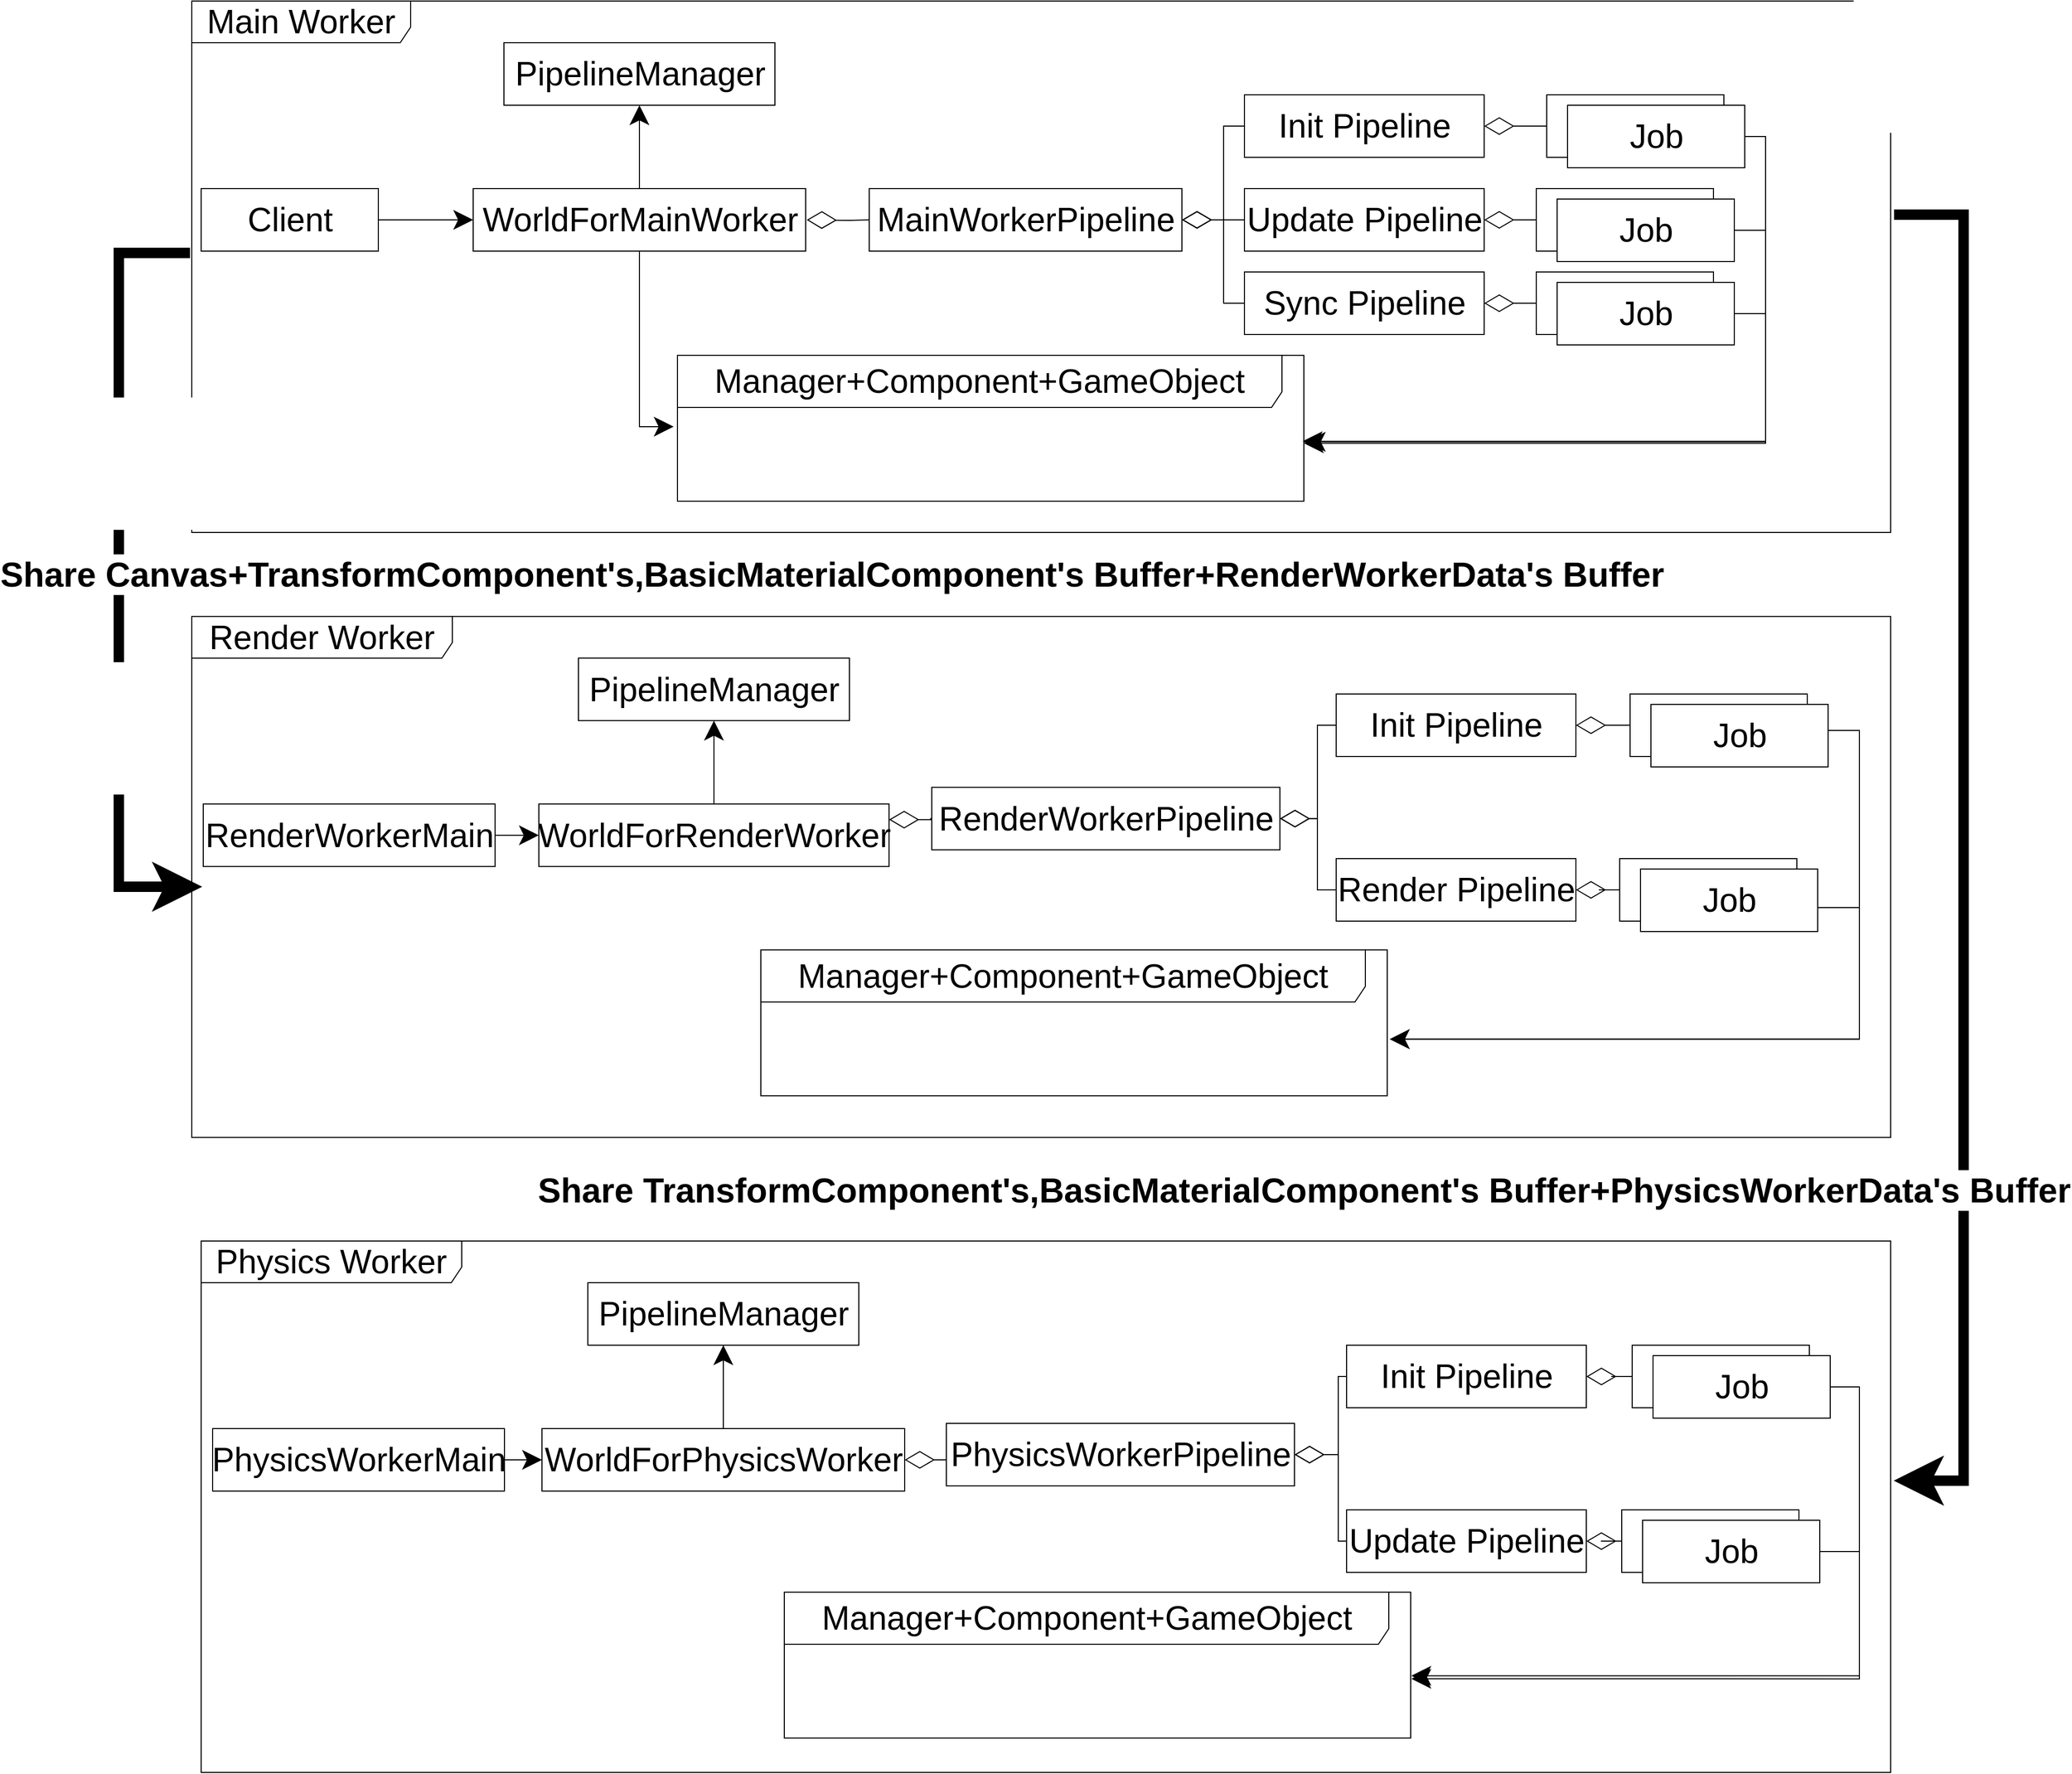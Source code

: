 <mxfile version="14.6.13" type="device"><diagram id="gNtZ61vbs5AuplFTn9C4" name="第 1 页"><mxGraphModel dx="1940" dy="791" grid="1" gridSize="10" guides="1" tooltips="1" connect="1" arrows="1" fold="1" page="1" pageScale="1" pageWidth="827" pageHeight="1169" math="0" shadow="0"><root><mxCell id="0"/><mxCell id="1" parent="0"/><mxCell id="jbBAQ9Y0l_fKq4F8NEvL-81" style="edgeStyle=orthogonalEdgeStyle;rounded=0;orthogonalLoop=1;jettySize=auto;html=1;startSize=16;endSize=16;strokeWidth=10;exitX=-0.001;exitY=0.474;exitDx=0;exitDy=0;exitPerimeter=0;" parent="1" source="jbBAQ9Y0l_fKq4F8NEvL-34" edge="1"><mxGeometry relative="1" as="geometry"><Array as="points"><mxPoint x="-270" y="452"/><mxPoint x="-270" y="1060"/></Array><mxPoint x="-190" y="1060" as="targetPoint"/></mxGeometry></mxCell><mxCell id="jbBAQ9Y0l_fKq4F8NEvL-82" value="&lt;span style=&quot;font-size: 33px&quot;&gt;&lt;b&gt;Share Canvas+TransformComponent's,BasicMaterialComponent's Buffer+RenderWorkerData's Buffer&lt;/b&gt;&lt;/span&gt;" style="edgeLabel;html=1;align=center;verticalAlign=middle;resizable=0;points=[];" parent="jbBAQ9Y0l_fKq4F8NEvL-81" vertex="1" connectable="0"><mxGeometry x="-0.147" y="6" relative="1" as="geometry"><mxPoint x="678" y="54" as="offset"/></mxGeometry></mxCell><mxCell id="jbBAQ9Y0l_fKq4F8NEvL-34" value="Main Worker" style="shape=umlFrame;whiteSpace=wrap;html=1;width=210;height=40;fontSize=32;" parent="1" vertex="1"><mxGeometry x="-200" y="210" width="1630" height="510" as="geometry"/></mxCell><mxCell id="jbBAQ9Y0l_fKq4F8NEvL-1" value="&lt;font style=&quot;font-size: 32px&quot;&gt;Manager+&lt;/font&gt;Component+GameObject" style="shape=umlFrame;whiteSpace=wrap;html=1;width=580;height=50;fontSize=32;" parent="1" vertex="1"><mxGeometry x="266" y="550" width="601" height="140" as="geometry"/></mxCell><mxCell id="jbBAQ9Y0l_fKq4F8NEvL-2" value="" style="edgeStyle=orthogonalEdgeStyle;rounded=0;orthogonalLoop=1;jettySize=auto;html=1;endSize=16;startSize=16;" parent="1" source="jbBAQ9Y0l_fKq4F8NEvL-3" target="jbBAQ9Y0l_fKq4F8NEvL-10" edge="1"><mxGeometry relative="1" as="geometry"/></mxCell><mxCell id="jbBAQ9Y0l_fKq4F8NEvL-3" value="Client" style="html=1;fontSize=32;" parent="1" vertex="1"><mxGeometry x="-191" y="390.0" width="170" height="60" as="geometry"/></mxCell><mxCell id="jbBAQ9Y0l_fKq4F8NEvL-4" value="" style="edgeStyle=orthogonalEdgeStyle;rounded=0;orthogonalLoop=1;jettySize=auto;html=1;endSize=16;startSize=16;" parent="1" source="jbBAQ9Y0l_fKq4F8NEvL-10" target="jbBAQ9Y0l_fKq4F8NEvL-11" edge="1"><mxGeometry relative="1" as="geometry"/></mxCell><mxCell id="jbBAQ9Y0l_fKq4F8NEvL-5" value="" style="edgeStyle=orthogonalEdgeStyle;rounded=0;orthogonalLoop=1;jettySize=auto;html=1;endSize=26;startSize=26;startArrow=diamondThin;startFill=0;endArrow=none;endFill=0;" parent="1" target="jbBAQ9Y0l_fKq4F8NEvL-13" edge="1"><mxGeometry relative="1" as="geometry"><mxPoint x="390" y="420" as="sourcePoint"/></mxGeometry></mxCell><mxCell id="jbBAQ9Y0l_fKq4F8NEvL-33" style="edgeStyle=orthogonalEdgeStyle;rounded=0;orthogonalLoop=1;jettySize=auto;html=1;entryX=-0.006;entryY=0.489;entryDx=0;entryDy=0;entryPerimeter=0;endSize=16;startSize=16;" parent="1" source="jbBAQ9Y0l_fKq4F8NEvL-10" target="jbBAQ9Y0l_fKq4F8NEvL-1" edge="1"><mxGeometry relative="1" as="geometry"><mxPoint x="270" y="760" as="targetPoint"/><Array as="points"><mxPoint x="230" y="618"/></Array></mxGeometry></mxCell><mxCell id="jbBAQ9Y0l_fKq4F8NEvL-10" value="WorldForMainWorker" style="html=1;fontSize=32;" parent="1" vertex="1"><mxGeometry x="70" y="390" width="319" height="60" as="geometry"/></mxCell><mxCell id="jbBAQ9Y0l_fKq4F8NEvL-11" value="PipelineManager" style="html=1;fontSize=32;" parent="1" vertex="1"><mxGeometry x="99.5" y="250" width="260" height="60" as="geometry"/></mxCell><mxCell id="S1EVlmFjggcHtrvDnums-5" style="edgeStyle=orthogonalEdgeStyle;rounded=0;orthogonalLoop=1;jettySize=auto;html=1;entryX=0;entryY=0.5;entryDx=0;entryDy=0;startArrow=diamondThin;startFill=0;endArrow=none;endFill=0;endSize=26;startSize=26;" parent="1" source="jbBAQ9Y0l_fKq4F8NEvL-13" target="S1EVlmFjggcHtrvDnums-2" edge="1"><mxGeometry relative="1" as="geometry"/></mxCell><mxCell id="S1EVlmFjggcHtrvDnums-6" style="edgeStyle=orthogonalEdgeStyle;rounded=0;orthogonalLoop=1;jettySize=auto;html=1;entryX=0;entryY=0.5;entryDx=0;entryDy=0;startArrow=diamondThin;startFill=0;endArrow=none;endFill=0;startSize=26;endSize=26;" parent="1" source="jbBAQ9Y0l_fKq4F8NEvL-13" target="S1EVlmFjggcHtrvDnums-3" edge="1"><mxGeometry relative="1" as="geometry"/></mxCell><mxCell id="S1EVlmFjggcHtrvDnums-7" style="edgeStyle=orthogonalEdgeStyle;rounded=0;orthogonalLoop=1;jettySize=auto;html=1;entryX=0;entryY=0.5;entryDx=0;entryDy=0;startArrow=diamondThin;startFill=0;endArrow=none;endFill=0;startSize=26;endSize=26;" parent="1" source="jbBAQ9Y0l_fKq4F8NEvL-13" target="S1EVlmFjggcHtrvDnums-4" edge="1"><mxGeometry relative="1" as="geometry"/></mxCell><mxCell id="jbBAQ9Y0l_fKq4F8NEvL-13" value="MainWorkerPipeline" style="html=1;fontSize=32;" parent="1" vertex="1"><mxGeometry x="450" y="390" width="300" height="60" as="geometry"/></mxCell><mxCell id="jbBAQ9Y0l_fKq4F8NEvL-27" value="" style="group" parent="1" vertex="1" connectable="0"><mxGeometry x="1100" y="300.0" width="190" height="70" as="geometry"/></mxCell><mxCell id="jbBAQ9Y0l_fKq4F8NEvL-28" value="Jobs" style="html=1;fontSize=32;" parent="jbBAQ9Y0l_fKq4F8NEvL-27" vertex="1"><mxGeometry width="170" height="60" as="geometry"/></mxCell><mxCell id="jbBAQ9Y0l_fKq4F8NEvL-29" value="Job" style="html=1;fontSize=32;" parent="jbBAQ9Y0l_fKq4F8NEvL-27" vertex="1"><mxGeometry x="20" y="10" width="170" height="60" as="geometry"/></mxCell><mxCell id="jbBAQ9Y0l_fKq4F8NEvL-35" value="Render Worker" style="shape=umlFrame;whiteSpace=wrap;html=1;width=250;height=40;fontSize=32;" parent="1" vertex="1"><mxGeometry x="-200" y="800.59" width="1630" height="500" as="geometry"/></mxCell><mxCell id="jbBAQ9Y0l_fKq4F8NEvL-38" value="&lt;font style=&quot;font-size: 32px&quot;&gt;Manager+&lt;/font&gt;Component+GameObject" style="shape=umlFrame;whiteSpace=wrap;html=1;width=580;height=50;fontSize=32;" parent="1" vertex="1"><mxGeometry x="346" y="1120.59" width="601" height="140" as="geometry"/></mxCell><mxCell id="jbBAQ9Y0l_fKq4F8NEvL-39" value="" style="edgeStyle=orthogonalEdgeStyle;rounded=0;orthogonalLoop=1;jettySize=auto;html=1;endSize=16;startSize=16;" parent="1" source="jbBAQ9Y0l_fKq4F8NEvL-40" target="jbBAQ9Y0l_fKq4F8NEvL-45" edge="1"><mxGeometry relative="1" as="geometry"/></mxCell><mxCell id="jbBAQ9Y0l_fKq4F8NEvL-40" value="RenderWorkerMain" style="html=1;fontSize=32;" parent="1" vertex="1"><mxGeometry x="-189" y="980.59" width="280" height="60" as="geometry"/></mxCell><mxCell id="jbBAQ9Y0l_fKq4F8NEvL-41" value="" style="edgeStyle=orthogonalEdgeStyle;rounded=0;orthogonalLoop=1;jettySize=auto;html=1;endSize=16;startSize=16;" parent="1" source="jbBAQ9Y0l_fKq4F8NEvL-45" target="jbBAQ9Y0l_fKq4F8NEvL-46" edge="1"><mxGeometry relative="1" as="geometry"/></mxCell><mxCell id="jbBAQ9Y0l_fKq4F8NEvL-42" value="" style="edgeStyle=orthogonalEdgeStyle;rounded=0;orthogonalLoop=1;jettySize=auto;html=1;endSize=26;startSize=26;startArrow=diamondThin;startFill=0;endArrow=none;endFill=0;exitX=1;exitY=0.25;exitDx=0;exitDy=0;" parent="1" source="jbBAQ9Y0l_fKq4F8NEvL-45" target="jbBAQ9Y0l_fKq4F8NEvL-48" edge="1"><mxGeometry relative="1" as="geometry"/></mxCell><mxCell id="jbBAQ9Y0l_fKq4F8NEvL-45" value="WorldForRenderWorker" style="html=1;fontSize=32;" parent="1" vertex="1"><mxGeometry x="133" y="980.59" width="336" height="60" as="geometry"/></mxCell><mxCell id="jbBAQ9Y0l_fKq4F8NEvL-46" value="PipelineManager" style="html=1;fontSize=32;" parent="1" vertex="1"><mxGeometry x="171" y="840.59" width="260" height="60" as="geometry"/></mxCell><mxCell id="S1EVlmFjggcHtrvDnums-37" style="edgeStyle=orthogonalEdgeStyle;rounded=0;orthogonalLoop=1;jettySize=auto;html=1;entryX=0;entryY=0.5;entryDx=0;entryDy=0;startArrow=diamondThin;startFill=0;endArrow=none;endFill=0;startSize=26;endSize=26;" parent="1" source="jbBAQ9Y0l_fKq4F8NEvL-48" target="S1EVlmFjggcHtrvDnums-26" edge="1"><mxGeometry relative="1" as="geometry"><Array as="points"><mxPoint x="880" y="995"/><mxPoint x="880" y="905"/></Array></mxGeometry></mxCell><mxCell id="S1EVlmFjggcHtrvDnums-38" style="edgeStyle=orthogonalEdgeStyle;rounded=0;orthogonalLoop=1;jettySize=auto;html=1;entryX=0;entryY=0.5;entryDx=0;entryDy=0;startArrow=diamondThin;startFill=0;endArrow=none;endFill=0;startSize=26;endSize=26;" parent="1" source="jbBAQ9Y0l_fKq4F8NEvL-48" target="S1EVlmFjggcHtrvDnums-28" edge="1"><mxGeometry relative="1" as="geometry"><Array as="points"><mxPoint x="880" y="995"/><mxPoint x="880" y="1063"/></Array></mxGeometry></mxCell><mxCell id="jbBAQ9Y0l_fKq4F8NEvL-48" value="RenderWorkerPipeline" style="html=1;fontSize=32;" parent="1" vertex="1"><mxGeometry x="510" y="964.59" width="334" height="60" as="geometry"/></mxCell><mxCell id="jbBAQ9Y0l_fKq4F8NEvL-49" style="edgeStyle=orthogonalEdgeStyle;rounded=0;orthogonalLoop=1;jettySize=auto;html=1;entryX=0;entryY=0.5;entryDx=0;entryDy=0;startArrow=diamondThin;startFill=0;endArrow=none;endFill=0;startSize=16;endSize=16;" parent="1" edge="1"><mxGeometry relative="1" as="geometry"><mxPoint x="786" y="1220" as="sourcePoint"/></mxGeometry></mxCell><mxCell id="jbBAQ9Y0l_fKq4F8NEvL-59" value="Physics Worker" style="shape=umlFrame;whiteSpace=wrap;html=1;width=250;height=40;fontSize=32;" parent="1" vertex="1"><mxGeometry x="-191" y="1400" width="1621" height="510" as="geometry"/></mxCell><mxCell id="jbBAQ9Y0l_fKq4F8NEvL-60" value="&lt;font style=&quot;font-size: 32px&quot;&gt;Manager+&lt;/font&gt;Component+GameObject" style="shape=umlFrame;whiteSpace=wrap;html=1;width=580;height=50;fontSize=32;" parent="1" vertex="1"><mxGeometry x="368.5" y="1737" width="601" height="140" as="geometry"/></mxCell><mxCell id="jbBAQ9Y0l_fKq4F8NEvL-61" value="" style="edgeStyle=orthogonalEdgeStyle;rounded=0;orthogonalLoop=1;jettySize=auto;html=1;endSize=16;startSize=16;" parent="1" source="jbBAQ9Y0l_fKq4F8NEvL-62" target="jbBAQ9Y0l_fKq4F8NEvL-66" edge="1"><mxGeometry relative="1" as="geometry"/></mxCell><mxCell id="jbBAQ9Y0l_fKq4F8NEvL-62" value="PhysicsWorkerMain" style="html=1;fontSize=32;" parent="1" vertex="1"><mxGeometry x="-180" y="1580" width="280" height="60" as="geometry"/></mxCell><mxCell id="jbBAQ9Y0l_fKq4F8NEvL-63" value="" style="edgeStyle=orthogonalEdgeStyle;rounded=0;orthogonalLoop=1;jettySize=auto;html=1;endSize=16;startSize=16;" parent="1" source="jbBAQ9Y0l_fKq4F8NEvL-66" target="jbBAQ9Y0l_fKq4F8NEvL-67" edge="1"><mxGeometry relative="1" as="geometry"/></mxCell><mxCell id="jbBAQ9Y0l_fKq4F8NEvL-64" value="" style="edgeStyle=orthogonalEdgeStyle;rounded=0;orthogonalLoop=1;jettySize=auto;html=1;endSize=26;startSize=26;startArrow=diamondThin;startFill=0;endArrow=none;endFill=0;exitX=1;exitY=0.5;exitDx=0;exitDy=0;entryX=0;entryY=0.5;entryDx=0;entryDy=0;" parent="1" source="jbBAQ9Y0l_fKq4F8NEvL-66" target="jbBAQ9Y0l_fKq4F8NEvL-69" edge="1"><mxGeometry relative="1" as="geometry"><mxPoint x="484.0" y="1640" as="sourcePoint"/></mxGeometry></mxCell><mxCell id="jbBAQ9Y0l_fKq4F8NEvL-66" value="WorldForPhysicsWorker" style="html=1;fontSize=32;" parent="1" vertex="1"><mxGeometry x="136" y="1580" width="348" height="60" as="geometry"/></mxCell><mxCell id="jbBAQ9Y0l_fKq4F8NEvL-67" value="PipelineManager" style="html=1;fontSize=32;" parent="1" vertex="1"><mxGeometry x="180" y="1440" width="260" height="60" as="geometry"/></mxCell><mxCell id="S1EVlmFjggcHtrvDnums-49" style="edgeStyle=orthogonalEdgeStyle;rounded=0;orthogonalLoop=1;jettySize=auto;html=1;entryX=0;entryY=0.5;entryDx=0;entryDy=0;startArrow=diamondThin;startFill=0;endArrow=none;endFill=0;startSize=26;endSize=26;" parent="1" source="jbBAQ9Y0l_fKq4F8NEvL-69" target="S1EVlmFjggcHtrvDnums-43" edge="1"><mxGeometry relative="1" as="geometry"><Array as="points"><mxPoint x="900" y="1605"/><mxPoint x="900" y="1530"/></Array></mxGeometry></mxCell><mxCell id="S1EVlmFjggcHtrvDnums-50" style="edgeStyle=orthogonalEdgeStyle;rounded=0;orthogonalLoop=1;jettySize=auto;html=1;entryX=0;entryY=0.5;entryDx=0;entryDy=0;startArrow=diamondThin;startFill=0;endArrow=none;endFill=0;startSize=26;endSize=26;" parent="1" source="jbBAQ9Y0l_fKq4F8NEvL-69" target="S1EVlmFjggcHtrvDnums-45" edge="1"><mxGeometry relative="1" as="geometry"><Array as="points"><mxPoint x="900" y="1605"/><mxPoint x="900" y="1688"/></Array></mxGeometry></mxCell><mxCell id="jbBAQ9Y0l_fKq4F8NEvL-69" value="PhysicsWorkerPipeline" style="html=1;fontSize=32;" parent="1" vertex="1"><mxGeometry x="524" y="1575" width="334" height="60" as="geometry"/></mxCell><mxCell id="jbBAQ9Y0l_fKq4F8NEvL-70" style="edgeStyle=orthogonalEdgeStyle;rounded=0;orthogonalLoop=1;jettySize=auto;html=1;entryX=0;entryY=0.5;entryDx=0;entryDy=0;startArrow=diamondThin;startFill=0;endArrow=none;endFill=0;startSize=16;endSize=16;" parent="1" edge="1"><mxGeometry relative="1" as="geometry"><mxPoint x="786" y="1950" as="sourcePoint"/></mxGeometry></mxCell><mxCell id="jbBAQ9Y0l_fKq4F8NEvL-83" style="edgeStyle=orthogonalEdgeStyle;rounded=0;orthogonalLoop=1;jettySize=auto;html=1;startSize=16;endSize=16;strokeWidth=10;exitX=1.002;exitY=0.402;exitDx=0;exitDy=0;exitPerimeter=0;" parent="1" source="jbBAQ9Y0l_fKq4F8NEvL-34" edge="1"><mxGeometry relative="1" as="geometry"><mxPoint x="1398.62" y="520.0" as="sourcePoint"/><mxPoint x="1433" y="1630" as="targetPoint"/><Array as="points"><mxPoint x="1500" y="415"/><mxPoint x="1500" y="1630"/></Array></mxGeometry></mxCell><mxCell id="jbBAQ9Y0l_fKq4F8NEvL-84" value="&lt;span style=&quot;font-size: 33px&quot;&gt;&lt;b&gt;Share TransformComponent's,BasicMaterialComponent's Buffer+PhysicsWorkerData's Buffer&lt;/b&gt;&lt;/span&gt;" style="edgeLabel;html=1;align=center;verticalAlign=middle;resizable=0;points=[];" parent="jbBAQ9Y0l_fKq4F8NEvL-83" vertex="1" connectable="0"><mxGeometry x="-0.147" y="6" relative="1" as="geometry"><mxPoint x="-639" y="427" as="offset"/></mxGeometry></mxCell><mxCell id="S1EVlmFjggcHtrvDnums-12" style="edgeStyle=orthogonalEdgeStyle;rounded=0;orthogonalLoop=1;jettySize=auto;html=1;entryX=0;entryY=0.5;entryDx=0;entryDy=0;startArrow=diamondThin;startFill=0;endArrow=none;endFill=0;startSize=26;endSize=26;" parent="1" source="S1EVlmFjggcHtrvDnums-2" target="S1EVlmFjggcHtrvDnums-10" edge="1"><mxGeometry relative="1" as="geometry"/></mxCell><mxCell id="S1EVlmFjggcHtrvDnums-2" value="Update Pipeline" style="html=1;fontSize=32;" parent="1" vertex="1"><mxGeometry x="810" y="390" width="230" height="60" as="geometry"/></mxCell><mxCell id="S1EVlmFjggcHtrvDnums-8" style="edgeStyle=orthogonalEdgeStyle;rounded=0;orthogonalLoop=1;jettySize=auto;html=1;entryX=0;entryY=0.5;entryDx=0;entryDy=0;startArrow=diamondThin;startFill=0;endArrow=none;endFill=0;startSize=26;endSize=26;" parent="1" source="S1EVlmFjggcHtrvDnums-3" target="jbBAQ9Y0l_fKq4F8NEvL-28" edge="1"><mxGeometry relative="1" as="geometry"/></mxCell><mxCell id="S1EVlmFjggcHtrvDnums-3" value="Init Pipeline" style="html=1;fontSize=32;" parent="1" vertex="1"><mxGeometry x="810" y="300" width="230" height="60" as="geometry"/></mxCell><mxCell id="S1EVlmFjggcHtrvDnums-16" style="edgeStyle=orthogonalEdgeStyle;rounded=0;orthogonalLoop=1;jettySize=auto;html=1;entryX=0;entryY=0.5;entryDx=0;entryDy=0;startArrow=diamondThin;startFill=0;endArrow=none;endFill=0;startSize=26;endSize=26;" parent="1" source="S1EVlmFjggcHtrvDnums-4" target="S1EVlmFjggcHtrvDnums-14" edge="1"><mxGeometry relative="1" as="geometry"/></mxCell><mxCell id="S1EVlmFjggcHtrvDnums-4" value="Sync Pipeline" style="html=1;fontSize=32;" parent="1" vertex="1"><mxGeometry x="810" y="470" width="230" height="60" as="geometry"/></mxCell><mxCell id="S1EVlmFjggcHtrvDnums-9" value="" style="group" parent="1" vertex="1" connectable="0"><mxGeometry x="1090" y="390.0" width="190" height="70" as="geometry"/></mxCell><mxCell id="S1EVlmFjggcHtrvDnums-10" value="Jobs" style="html=1;fontSize=32;" parent="S1EVlmFjggcHtrvDnums-9" vertex="1"><mxGeometry width="170" height="60" as="geometry"/></mxCell><mxCell id="S1EVlmFjggcHtrvDnums-11" value="Job" style="html=1;fontSize=32;" parent="S1EVlmFjggcHtrvDnums-9" vertex="1"><mxGeometry x="20" y="10" width="170" height="60" as="geometry"/></mxCell><mxCell id="S1EVlmFjggcHtrvDnums-13" value="" style="group" parent="1" vertex="1" connectable="0"><mxGeometry x="1090" y="470.0" width="190" height="70" as="geometry"/></mxCell><mxCell id="S1EVlmFjggcHtrvDnums-14" value="Jobs" style="html=1;fontSize=32;" parent="S1EVlmFjggcHtrvDnums-13" vertex="1"><mxGeometry width="170" height="60" as="geometry"/></mxCell><mxCell id="S1EVlmFjggcHtrvDnums-15" value="Job" style="html=1;fontSize=32;" parent="S1EVlmFjggcHtrvDnums-13" vertex="1"><mxGeometry x="20" y="10" width="170" height="60" as="geometry"/></mxCell><mxCell id="S1EVlmFjggcHtrvDnums-17" style="edgeStyle=orthogonalEdgeStyle;rounded=0;orthogonalLoop=1;jettySize=auto;html=1;entryX=0.998;entryY=0.589;entryDx=0;entryDy=0;entryPerimeter=0;startArrow=none;startFill=0;endArrow=classic;endFill=1;startSize=16;endSize=16;" parent="1" source="jbBAQ9Y0l_fKq4F8NEvL-29" target="jbBAQ9Y0l_fKq4F8NEvL-1" edge="1"><mxGeometry relative="1" as="geometry"><Array as="points"><mxPoint x="1310" y="340"/><mxPoint x="1310" y="633"/></Array></mxGeometry></mxCell><mxCell id="S1EVlmFjggcHtrvDnums-18" style="edgeStyle=orthogonalEdgeStyle;rounded=0;orthogonalLoop=1;jettySize=auto;html=1;entryX=1;entryY=0.603;entryDx=0;entryDy=0;entryPerimeter=0;startArrow=none;startFill=0;endArrow=classic;endFill=1;startSize=16;endSize=16;" parent="1" source="S1EVlmFjggcHtrvDnums-11" target="jbBAQ9Y0l_fKq4F8NEvL-1" edge="1"><mxGeometry relative="1" as="geometry"><Array as="points"><mxPoint x="1310" y="430"/><mxPoint x="1310" y="634"/></Array></mxGeometry></mxCell><mxCell id="S1EVlmFjggcHtrvDnums-19" style="edgeStyle=orthogonalEdgeStyle;rounded=0;orthogonalLoop=1;jettySize=auto;html=1;entryX=1.003;entryY=0.593;entryDx=0;entryDy=0;entryPerimeter=0;startArrow=none;startFill=0;endArrow=classic;endFill=1;startSize=16;endSize=16;" parent="1" source="S1EVlmFjggcHtrvDnums-15" target="jbBAQ9Y0l_fKq4F8NEvL-1" edge="1"><mxGeometry relative="1" as="geometry"><Array as="points"><mxPoint x="1310" y="510"/><mxPoint x="1310" y="633"/></Array></mxGeometry></mxCell><mxCell id="S1EVlmFjggcHtrvDnums-20" value="" style="group" parent="1" vertex="1" connectable="0"><mxGeometry x="1180" y="875.0" width="190" height="70" as="geometry"/></mxCell><mxCell id="S1EVlmFjggcHtrvDnums-21" value="Jobs" style="html=1;fontSize=32;" parent="S1EVlmFjggcHtrvDnums-20" vertex="1"><mxGeometry width="170" height="60" as="geometry"/></mxCell><mxCell id="S1EVlmFjggcHtrvDnums-22" value="Job" style="html=1;fontSize=32;" parent="S1EVlmFjggcHtrvDnums-20" vertex="1"><mxGeometry x="20" y="10" width="170" height="60" as="geometry"/></mxCell><mxCell id="S1EVlmFjggcHtrvDnums-25" style="edgeStyle=orthogonalEdgeStyle;rounded=0;orthogonalLoop=1;jettySize=auto;html=1;entryX=0;entryY=0.5;entryDx=0;entryDy=0;startArrow=diamondThin;startFill=0;endArrow=none;endFill=0;startSize=26;endSize=26;" parent="1" source="S1EVlmFjggcHtrvDnums-26" target="S1EVlmFjggcHtrvDnums-21" edge="1"><mxGeometry relative="1" as="geometry"/></mxCell><mxCell id="S1EVlmFjggcHtrvDnums-26" value="Init Pipeline" style="html=1;fontSize=32;" parent="1" vertex="1"><mxGeometry x="898" y="875" width="230" height="60" as="geometry"/></mxCell><mxCell id="S1EVlmFjggcHtrvDnums-27" style="edgeStyle=orthogonalEdgeStyle;rounded=0;orthogonalLoop=1;jettySize=auto;html=1;entryX=0;entryY=0.5;entryDx=0;entryDy=0;startArrow=diamondThin;startFill=0;endArrow=none;endFill=0;startSize=26;endSize=26;" parent="1" source="S1EVlmFjggcHtrvDnums-28" target="S1EVlmFjggcHtrvDnums-33" edge="1"><mxGeometry relative="1" as="geometry"/></mxCell><mxCell id="S1EVlmFjggcHtrvDnums-28" value="Render Pipeline" style="html=1;fontSize=32;" parent="1" vertex="1"><mxGeometry x="898" y="1033" width="230" height="60" as="geometry"/></mxCell><mxCell id="S1EVlmFjggcHtrvDnums-32" value="" style="group" parent="1" vertex="1" connectable="0"><mxGeometry x="1170" y="1033.0" width="190" height="70" as="geometry"/></mxCell><mxCell id="S1EVlmFjggcHtrvDnums-33" value="Jobs" style="html=1;fontSize=32;" parent="S1EVlmFjggcHtrvDnums-32" vertex="1"><mxGeometry width="170" height="60" as="geometry"/></mxCell><mxCell id="S1EVlmFjggcHtrvDnums-34" value="Job" style="html=1;fontSize=32;" parent="S1EVlmFjggcHtrvDnums-32" vertex="1"><mxGeometry x="20" y="10" width="170" height="60" as="geometry"/></mxCell><mxCell id="S1EVlmFjggcHtrvDnums-35" style="edgeStyle=orthogonalEdgeStyle;rounded=0;orthogonalLoop=1;jettySize=auto;html=1;entryX=1.004;entryY=0.612;entryDx=0;entryDy=0;entryPerimeter=0;startArrow=none;startFill=0;endArrow=classic;endFill=1;startSize=16;endSize=16;" parent="1" source="S1EVlmFjggcHtrvDnums-22" target="jbBAQ9Y0l_fKq4F8NEvL-38" edge="1"><mxGeometry relative="1" as="geometry"><Array as="points"><mxPoint x="1400" y="910"/><mxPoint x="1400" y="1206"/></Array></mxGeometry></mxCell><mxCell id="S1EVlmFjggcHtrvDnums-36" style="edgeStyle=orthogonalEdgeStyle;rounded=0;orthogonalLoop=1;jettySize=auto;html=1;entryX=1.004;entryY=0.612;entryDx=0;entryDy=0;entryPerimeter=0;startArrow=none;startFill=0;endArrow=classic;endFill=1;startSize=16;endSize=16;" parent="1" source="S1EVlmFjggcHtrvDnums-34" target="jbBAQ9Y0l_fKq4F8NEvL-38" edge="1"><mxGeometry relative="1" as="geometry"><Array as="points"><mxPoint x="1400" y="1080"/><mxPoint x="1400" y="1206"/></Array></mxGeometry></mxCell><mxCell id="S1EVlmFjggcHtrvDnums-39" value="" style="group" parent="1" vertex="1" connectable="0"><mxGeometry x="1182" y="1500.0" width="190" height="70" as="geometry"/></mxCell><mxCell id="S1EVlmFjggcHtrvDnums-40" value="Jobs" style="html=1;fontSize=32;" parent="S1EVlmFjggcHtrvDnums-39" vertex="1"><mxGeometry width="170" height="60" as="geometry"/></mxCell><mxCell id="S1EVlmFjggcHtrvDnums-41" value="Job" style="html=1;fontSize=32;" parent="S1EVlmFjggcHtrvDnums-39" vertex="1"><mxGeometry x="20" y="10" width="170" height="60" as="geometry"/></mxCell><mxCell id="S1EVlmFjggcHtrvDnums-42" style="edgeStyle=orthogonalEdgeStyle;rounded=0;orthogonalLoop=1;jettySize=auto;html=1;entryX=0;entryY=0.5;entryDx=0;entryDy=0;startArrow=diamondThin;startFill=0;endArrow=none;endFill=0;startSize=26;endSize=26;" parent="1" source="S1EVlmFjggcHtrvDnums-43" target="S1EVlmFjggcHtrvDnums-40" edge="1"><mxGeometry relative="1" as="geometry"/></mxCell><mxCell id="S1EVlmFjggcHtrvDnums-43" value="Init Pipeline" style="html=1;fontSize=32;" parent="1" vertex="1"><mxGeometry x="908" y="1500" width="230" height="60" as="geometry"/></mxCell><mxCell id="S1EVlmFjggcHtrvDnums-44" style="edgeStyle=orthogonalEdgeStyle;rounded=0;orthogonalLoop=1;jettySize=auto;html=1;entryX=0;entryY=0.5;entryDx=0;entryDy=0;startArrow=diamondThin;startFill=0;endArrow=none;endFill=0;startSize=26;endSize=26;" parent="1" source="S1EVlmFjggcHtrvDnums-45" target="S1EVlmFjggcHtrvDnums-47" edge="1"><mxGeometry relative="1" as="geometry"/></mxCell><mxCell id="S1EVlmFjggcHtrvDnums-45" value="Update Pipeline" style="html=1;fontSize=32;" parent="1" vertex="1"><mxGeometry x="908" y="1658" width="230" height="60" as="geometry"/></mxCell><mxCell id="S1EVlmFjggcHtrvDnums-46" value="" style="group" parent="1" vertex="1" connectable="0"><mxGeometry x="1172" y="1658.0" width="190" height="70" as="geometry"/></mxCell><mxCell id="S1EVlmFjggcHtrvDnums-47" value="Jobs" style="html=1;fontSize=32;" parent="S1EVlmFjggcHtrvDnums-46" vertex="1"><mxGeometry width="170" height="60" as="geometry"/></mxCell><mxCell id="S1EVlmFjggcHtrvDnums-48" value="Job" style="html=1;fontSize=32;" parent="S1EVlmFjggcHtrvDnums-46" vertex="1"><mxGeometry x="20" y="10" width="170" height="60" as="geometry"/></mxCell><mxCell id="S1EVlmFjggcHtrvDnums-51" style="edgeStyle=orthogonalEdgeStyle;rounded=0;orthogonalLoop=1;jettySize=auto;html=1;entryX=1.001;entryY=0.573;entryDx=0;entryDy=0;entryPerimeter=0;startArrow=none;startFill=0;endArrow=classic;endFill=1;startSize=16;endSize=16;" parent="1" source="S1EVlmFjggcHtrvDnums-41" target="jbBAQ9Y0l_fKq4F8NEvL-60" edge="1"><mxGeometry relative="1" as="geometry"><Array as="points"><mxPoint x="1400" y="1540"/><mxPoint x="1400" y="1817"/></Array></mxGeometry></mxCell><mxCell id="S1EVlmFjggcHtrvDnums-52" style="edgeStyle=orthogonalEdgeStyle;rounded=0;orthogonalLoop=1;jettySize=auto;html=1;entryX=1.001;entryY=0.594;entryDx=0;entryDy=0;entryPerimeter=0;startArrow=none;startFill=0;endArrow=classic;endFill=1;startSize=16;endSize=16;" parent="1" source="S1EVlmFjggcHtrvDnums-48" target="jbBAQ9Y0l_fKq4F8NEvL-60" edge="1"><mxGeometry relative="1" as="geometry"><Array as="points"><mxPoint x="1400" y="1698"/><mxPoint x="1400" y="1820"/></Array></mxGeometry></mxCell></root></mxGraphModel></diagram></mxfile>